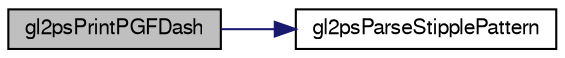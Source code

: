 digraph G
{
  edge [fontname="FreeSans",fontsize="10",labelfontname="FreeSans",labelfontsize="10"];
  node [fontname="FreeSans",fontsize="10",shape=record];
  rankdir="LR";
  Node1 [label="gl2psPrintPGFDash",height=0.2,width=0.4,color="black", fillcolor="grey75", style="filled" fontcolor="black"];
  Node1 -> Node2 [color="midnightblue",fontsize="10",style="solid",fontname="FreeSans"];
  Node2 [label="gl2psParseStipplePattern",height=0.2,width=0.4,color="black", fillcolor="white", style="filled",URL="$gl2ps_8c.html#aef0124d8742e2a3a4fe2878eaa9e9302"];
}
